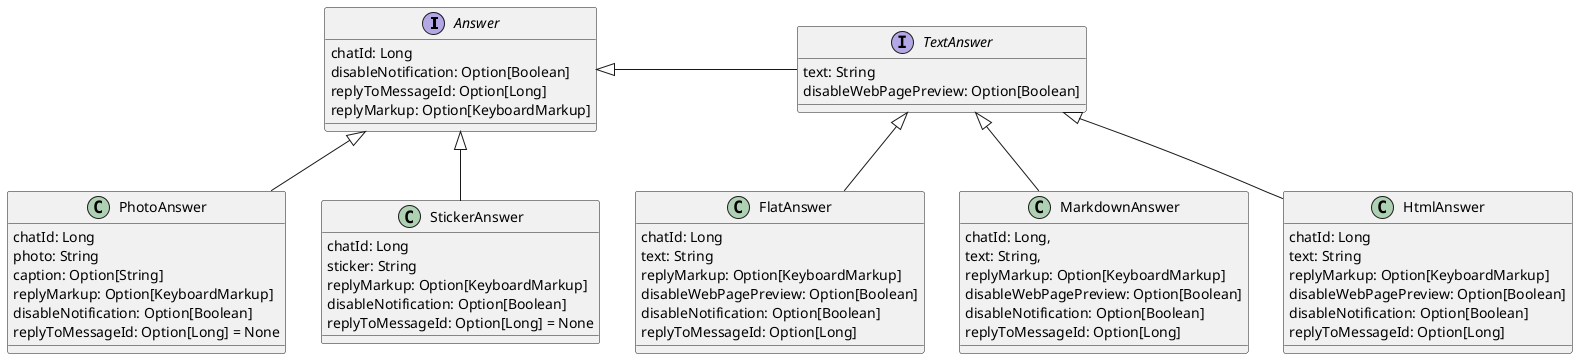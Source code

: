 @startuml

interface Answer {
    chatId: Long
    disableNotification: Option[Boolean]
    replyToMessageId: Option[Long]
    replyMarkup: Option[KeyboardMarkup]
}

interface TextAnswer {
    text: String
    disableWebPagePreview: Option[Boolean]
}

class FlatAnswer {
  chatId: Long
  text: String
  replyMarkup: Option[KeyboardMarkup]
  disableWebPagePreview: Option[Boolean]
  disableNotification: Option[Boolean]
  replyToMessageId: Option[Long]
}

class MarkdownAnswer {
  chatId: Long,
  text: String,
  replyMarkup: Option[KeyboardMarkup]
  disableWebPagePreview: Option[Boolean]
  disableNotification: Option[Boolean]
  replyToMessageId: Option[Long]  
}

class HtmlAnswer {
  chatId: Long
  text: String
  replyMarkup: Option[KeyboardMarkup]
  disableWebPagePreview: Option[Boolean]
  disableNotification: Option[Boolean]
  replyToMessageId: Option[Long]
}

class PhotoAnswer {
  chatId: Long
  photo: String
  caption: Option[String]
  replyMarkup: Option[KeyboardMarkup]
  disableNotification: Option[Boolean]
  replyToMessageId: Option[Long] = None
}

class StickerAnswer {
  chatId: Long
  sticker: String
  replyMarkup: Option[KeyboardMarkup]
  disableNotification: Option[Boolean]
  replyToMessageId: Option[Long] = None
}

TextAnswer -left-|> Answer
FlatAnswer -up-|> TextAnswer
MarkdownAnswer -up-|> TextAnswer
HtmlAnswer -up-|> TextAnswer
PhotoAnswer -up-|> Answer
StickerAnswer -up-|> Answer

@enduml